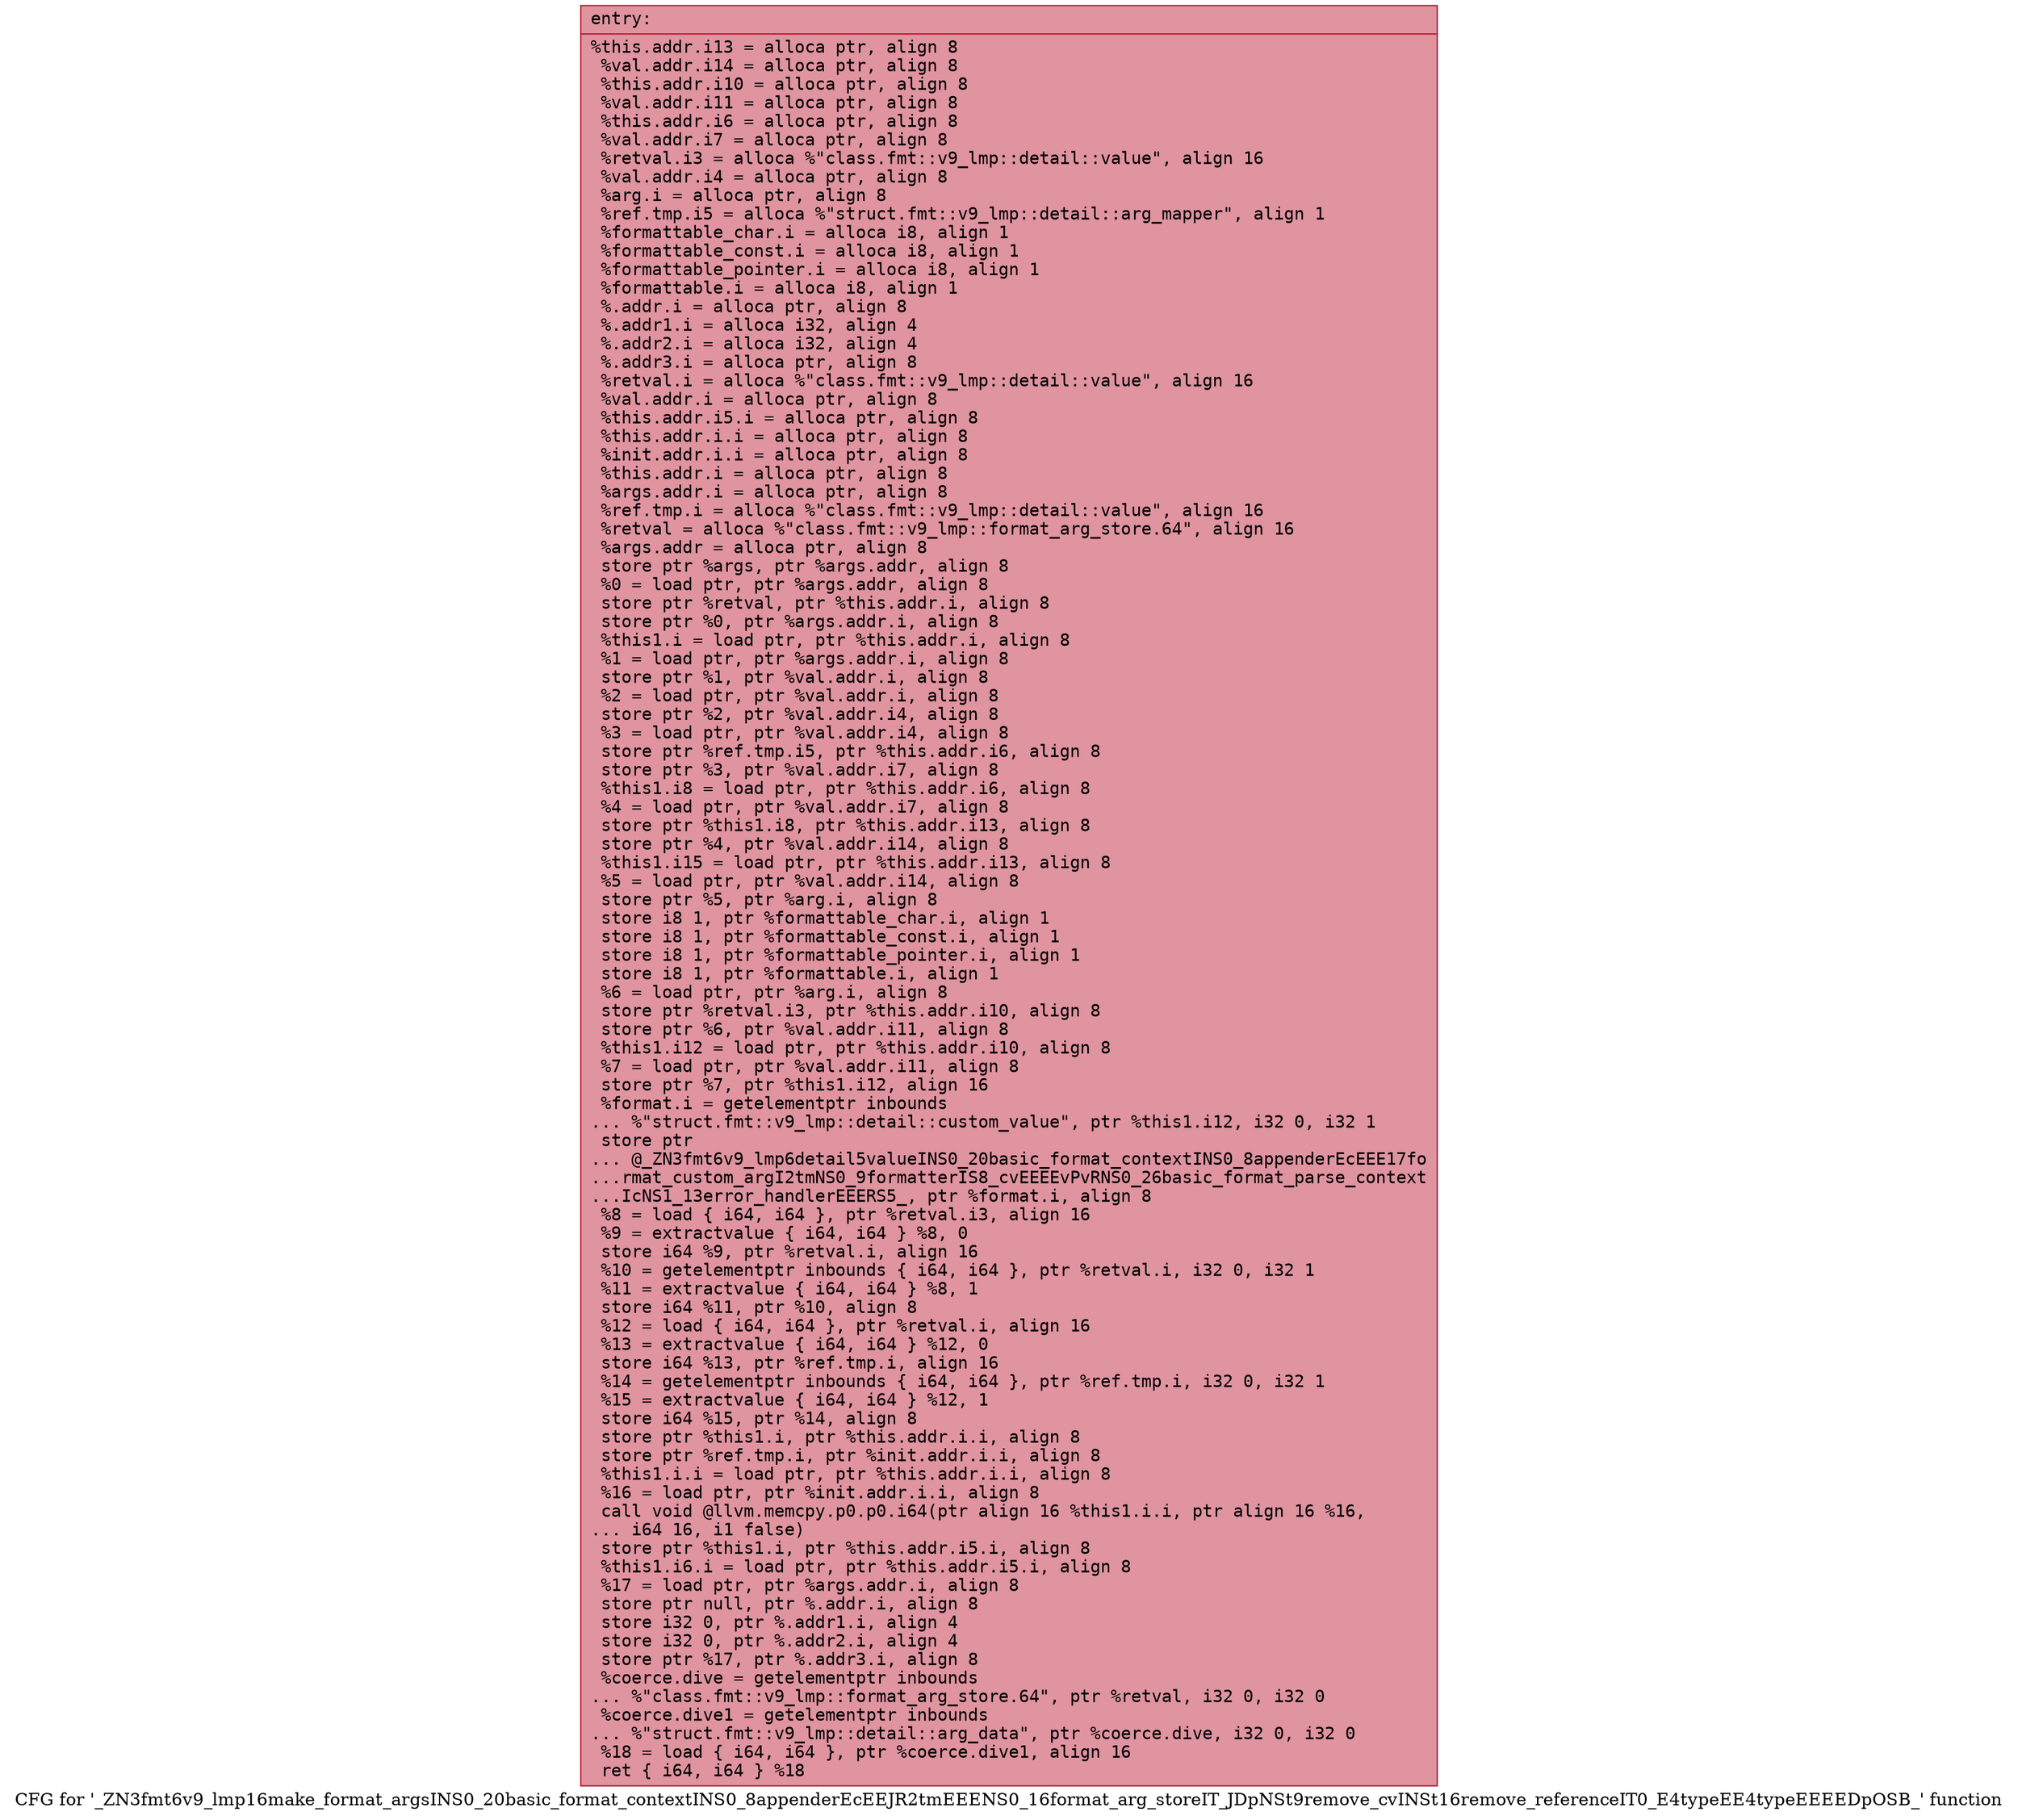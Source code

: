 digraph "CFG for '_ZN3fmt6v9_lmp16make_format_argsINS0_20basic_format_contextINS0_8appenderEcEEJR2tmEEENS0_16format_arg_storeIT_JDpNSt9remove_cvINSt16remove_referenceIT0_E4typeEE4typeEEEEDpOSB_' function" {
	label="CFG for '_ZN3fmt6v9_lmp16make_format_argsINS0_20basic_format_contextINS0_8appenderEcEEJR2tmEEENS0_16format_arg_storeIT_JDpNSt9remove_cvINSt16remove_referenceIT0_E4typeEE4typeEEEEDpOSB_' function";

	Node0x5584168bbe50 [shape=record,color="#b70d28ff", style=filled, fillcolor="#b70d2870" fontname="Courier",label="{entry:\l|  %this.addr.i13 = alloca ptr, align 8\l  %val.addr.i14 = alloca ptr, align 8\l  %this.addr.i10 = alloca ptr, align 8\l  %val.addr.i11 = alloca ptr, align 8\l  %this.addr.i6 = alloca ptr, align 8\l  %val.addr.i7 = alloca ptr, align 8\l  %retval.i3 = alloca %\"class.fmt::v9_lmp::detail::value\", align 16\l  %val.addr.i4 = alloca ptr, align 8\l  %arg.i = alloca ptr, align 8\l  %ref.tmp.i5 = alloca %\"struct.fmt::v9_lmp::detail::arg_mapper\", align 1\l  %formattable_char.i = alloca i8, align 1\l  %formattable_const.i = alloca i8, align 1\l  %formattable_pointer.i = alloca i8, align 1\l  %formattable.i = alloca i8, align 1\l  %.addr.i = alloca ptr, align 8\l  %.addr1.i = alloca i32, align 4\l  %.addr2.i = alloca i32, align 4\l  %.addr3.i = alloca ptr, align 8\l  %retval.i = alloca %\"class.fmt::v9_lmp::detail::value\", align 16\l  %val.addr.i = alloca ptr, align 8\l  %this.addr.i5.i = alloca ptr, align 8\l  %this.addr.i.i = alloca ptr, align 8\l  %init.addr.i.i = alloca ptr, align 8\l  %this.addr.i = alloca ptr, align 8\l  %args.addr.i = alloca ptr, align 8\l  %ref.tmp.i = alloca %\"class.fmt::v9_lmp::detail::value\", align 16\l  %retval = alloca %\"class.fmt::v9_lmp::format_arg_store.64\", align 16\l  %args.addr = alloca ptr, align 8\l  store ptr %args, ptr %args.addr, align 8\l  %0 = load ptr, ptr %args.addr, align 8\l  store ptr %retval, ptr %this.addr.i, align 8\l  store ptr %0, ptr %args.addr.i, align 8\l  %this1.i = load ptr, ptr %this.addr.i, align 8\l  %1 = load ptr, ptr %args.addr.i, align 8\l  store ptr %1, ptr %val.addr.i, align 8\l  %2 = load ptr, ptr %val.addr.i, align 8\l  store ptr %2, ptr %val.addr.i4, align 8\l  %3 = load ptr, ptr %val.addr.i4, align 8\l  store ptr %ref.tmp.i5, ptr %this.addr.i6, align 8\l  store ptr %3, ptr %val.addr.i7, align 8\l  %this1.i8 = load ptr, ptr %this.addr.i6, align 8\l  %4 = load ptr, ptr %val.addr.i7, align 8\l  store ptr %this1.i8, ptr %this.addr.i13, align 8\l  store ptr %4, ptr %val.addr.i14, align 8\l  %this1.i15 = load ptr, ptr %this.addr.i13, align 8\l  %5 = load ptr, ptr %val.addr.i14, align 8\l  store ptr %5, ptr %arg.i, align 8\l  store i8 1, ptr %formattable_char.i, align 1\l  store i8 1, ptr %formattable_const.i, align 1\l  store i8 1, ptr %formattable_pointer.i, align 1\l  store i8 1, ptr %formattable.i, align 1\l  %6 = load ptr, ptr %arg.i, align 8\l  store ptr %retval.i3, ptr %this.addr.i10, align 8\l  store ptr %6, ptr %val.addr.i11, align 8\l  %this1.i12 = load ptr, ptr %this.addr.i10, align 8\l  %7 = load ptr, ptr %val.addr.i11, align 8\l  store ptr %7, ptr %this1.i12, align 16\l  %format.i = getelementptr inbounds\l... %\"struct.fmt::v9_lmp::detail::custom_value\", ptr %this1.i12, i32 0, i32 1\l  store ptr\l... @_ZN3fmt6v9_lmp6detail5valueINS0_20basic_format_contextINS0_8appenderEcEEE17fo\l...rmat_custom_argI2tmNS0_9formatterIS8_cvEEEEvPvRNS0_26basic_format_parse_context\l...IcNS1_13error_handlerEEERS5_, ptr %format.i, align 8\l  %8 = load \{ i64, i64 \}, ptr %retval.i3, align 16\l  %9 = extractvalue \{ i64, i64 \} %8, 0\l  store i64 %9, ptr %retval.i, align 16\l  %10 = getelementptr inbounds \{ i64, i64 \}, ptr %retval.i, i32 0, i32 1\l  %11 = extractvalue \{ i64, i64 \} %8, 1\l  store i64 %11, ptr %10, align 8\l  %12 = load \{ i64, i64 \}, ptr %retval.i, align 16\l  %13 = extractvalue \{ i64, i64 \} %12, 0\l  store i64 %13, ptr %ref.tmp.i, align 16\l  %14 = getelementptr inbounds \{ i64, i64 \}, ptr %ref.tmp.i, i32 0, i32 1\l  %15 = extractvalue \{ i64, i64 \} %12, 1\l  store i64 %15, ptr %14, align 8\l  store ptr %this1.i, ptr %this.addr.i.i, align 8\l  store ptr %ref.tmp.i, ptr %init.addr.i.i, align 8\l  %this1.i.i = load ptr, ptr %this.addr.i.i, align 8\l  %16 = load ptr, ptr %init.addr.i.i, align 8\l  call void @llvm.memcpy.p0.p0.i64(ptr align 16 %this1.i.i, ptr align 16 %16,\l... i64 16, i1 false)\l  store ptr %this1.i, ptr %this.addr.i5.i, align 8\l  %this1.i6.i = load ptr, ptr %this.addr.i5.i, align 8\l  %17 = load ptr, ptr %args.addr.i, align 8\l  store ptr null, ptr %.addr.i, align 8\l  store i32 0, ptr %.addr1.i, align 4\l  store i32 0, ptr %.addr2.i, align 4\l  store ptr %17, ptr %.addr3.i, align 8\l  %coerce.dive = getelementptr inbounds\l... %\"class.fmt::v9_lmp::format_arg_store.64\", ptr %retval, i32 0, i32 0\l  %coerce.dive1 = getelementptr inbounds\l... %\"struct.fmt::v9_lmp::detail::arg_data\", ptr %coerce.dive, i32 0, i32 0\l  %18 = load \{ i64, i64 \}, ptr %coerce.dive1, align 16\l  ret \{ i64, i64 \} %18\l}"];
}
